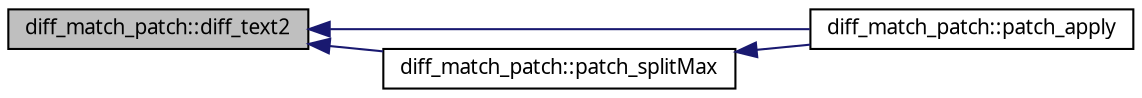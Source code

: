 digraph G
{
  edge [fontname="FreeSans.ttf",fontsize="10",labelfontname="FreeSans.ttf",labelfontsize="10"];
  node [fontname="FreeSans.ttf",fontsize="10",shape=record];
  rankdir=LR;
  Node1 [label="diff_match_patch::diff_text2",height=0.2,width=0.4,color="black", fillcolor="grey75", style="filled" fontcolor="black"];
  Node1 -> Node2 [dir=back,color="midnightblue",fontsize="10",style="solid"];
  Node2 [label="diff_match_patch::patch_apply",height=0.2,width=0.4,color="black", fillcolor="white", style="filled",URL="$classdiff__match__patch.html#acbdd755dfb40abc85760b4f8fbcdc98f"];
  Node1 -> Node3 [dir=back,color="midnightblue",fontsize="10",style="solid"];
  Node3 [label="diff_match_patch::patch_splitMax",height=0.2,width=0.4,color="black", fillcolor="white", style="filled",URL="$classdiff__match__patch.html#a8b026488adde70dcc268fc50d170f4e3"];
  Node3 -> Node2 [dir=back,color="midnightblue",fontsize="10",style="solid"];
}
